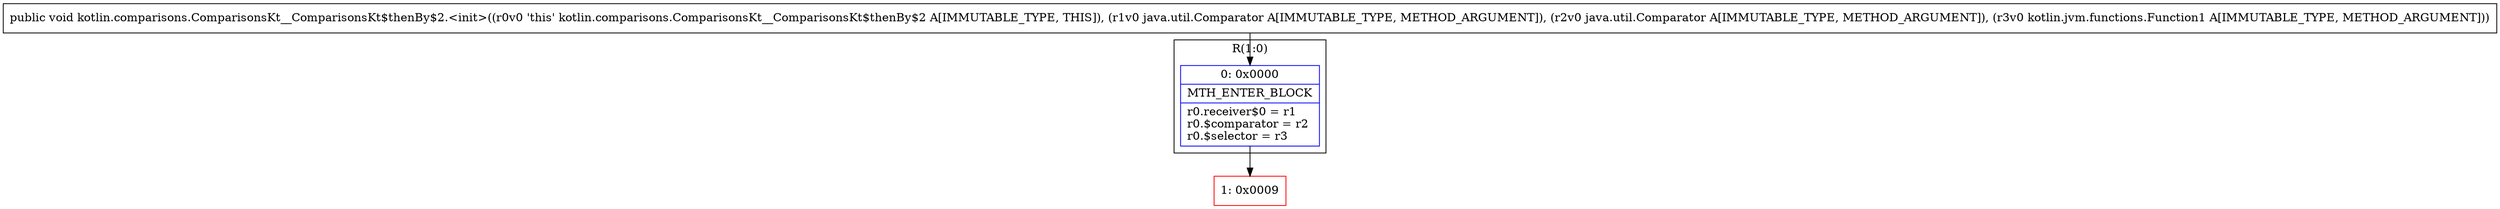 digraph "CFG forkotlin.comparisons.ComparisonsKt__ComparisonsKt$thenBy$2.\<init\>(Ljava\/util\/Comparator;Ljava\/util\/Comparator;Lkotlin\/jvm\/functions\/Function1;)V" {
subgraph cluster_Region_1081542975 {
label = "R(1:0)";
node [shape=record,color=blue];
Node_0 [shape=record,label="{0\:\ 0x0000|MTH_ENTER_BLOCK\l|r0.receiver$0 = r1\lr0.$comparator = r2\lr0.$selector = r3\l}"];
}
Node_1 [shape=record,color=red,label="{1\:\ 0x0009}"];
MethodNode[shape=record,label="{public void kotlin.comparisons.ComparisonsKt__ComparisonsKt$thenBy$2.\<init\>((r0v0 'this' kotlin.comparisons.ComparisonsKt__ComparisonsKt$thenBy$2 A[IMMUTABLE_TYPE, THIS]), (r1v0 java.util.Comparator A[IMMUTABLE_TYPE, METHOD_ARGUMENT]), (r2v0 java.util.Comparator A[IMMUTABLE_TYPE, METHOD_ARGUMENT]), (r3v0 kotlin.jvm.functions.Function1 A[IMMUTABLE_TYPE, METHOD_ARGUMENT])) }"];
MethodNode -> Node_0;
Node_0 -> Node_1;
}

